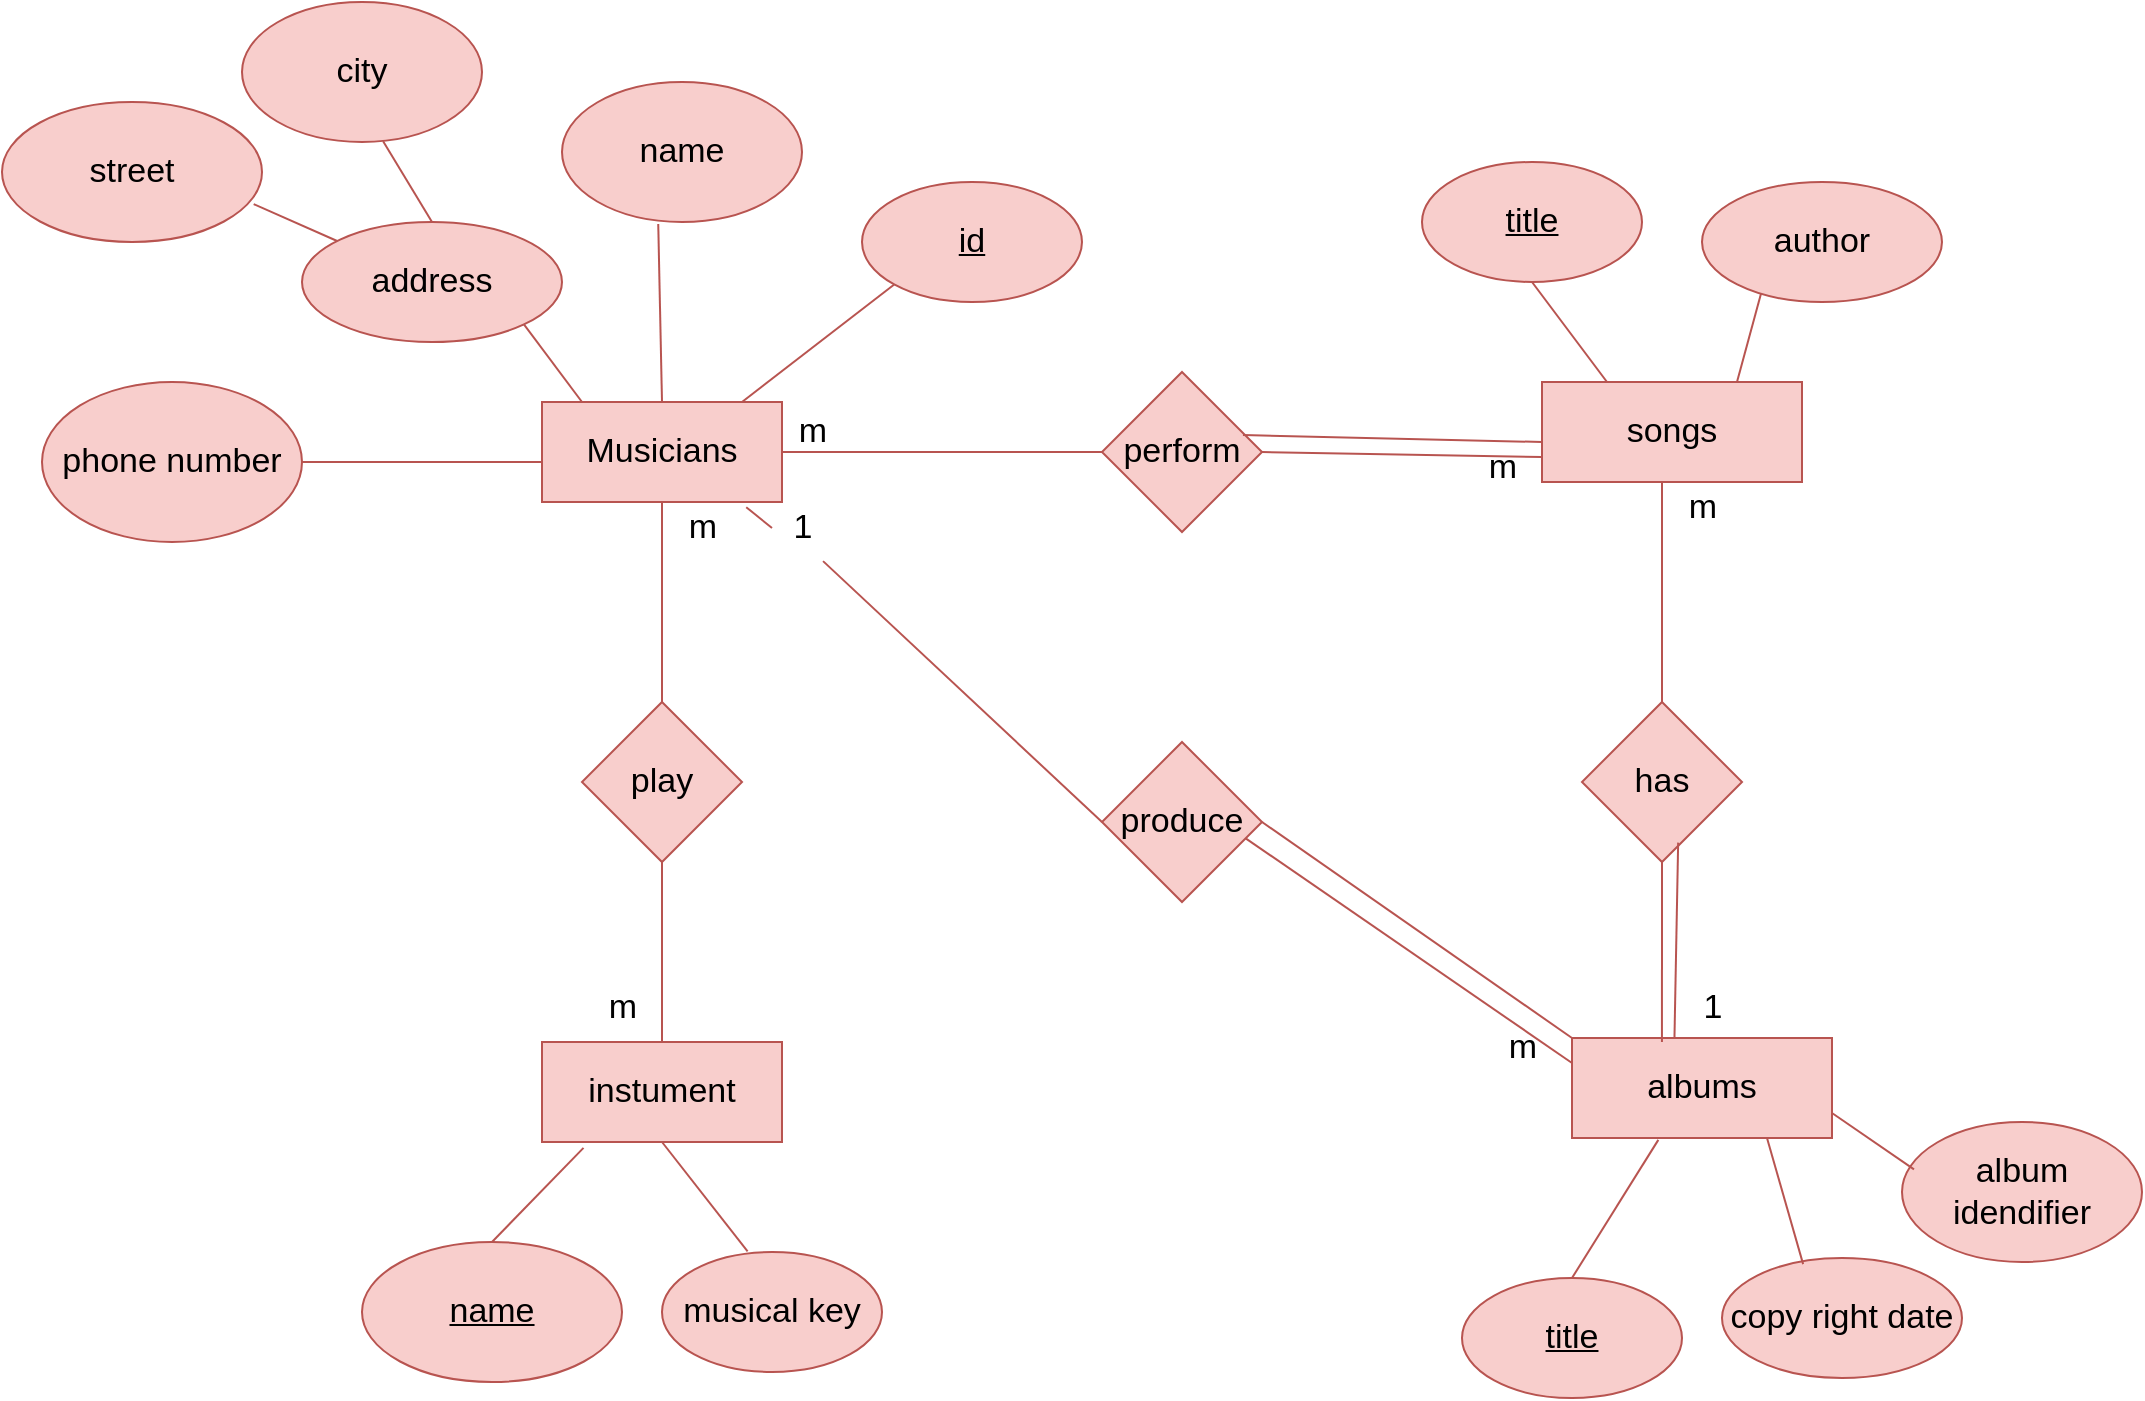 <mxfile version="21.6.6" type="github">
  <diagram name="Page-1" id="yMpTU5p-G9wKAhyfBIfd">
    <mxGraphModel dx="1642" dy="1534" grid="1" gridSize="10" guides="1" tooltips="1" connect="1" arrows="1" fold="1" page="1" pageScale="1" pageWidth="850" pageHeight="1100" math="0" shadow="0">
      <root>
        <mxCell id="0" />
        <mxCell id="1" parent="0" />
        <mxCell id="3lc1lyFvEJLZcT9KBqFn-1" value="Musicians" style="rounded=0;whiteSpace=wrap;html=1;fontSize=17;fillColor=#f8cecc;strokeColor=#b85450;" parent="1" vertex="1">
          <mxGeometry x="120" y="120" width="120" height="50" as="geometry" />
        </mxCell>
        <mxCell id="3lc1lyFvEJLZcT9KBqFn-2" value="&lt;u style=&quot;font-size: 17px;&quot;&gt;id&lt;/u&gt;" style="ellipse;whiteSpace=wrap;html=1;fontSize=17;fillColor=#f8cecc;strokeColor=#b85450;" parent="1" vertex="1">
          <mxGeometry x="280" y="10" width="110" height="60" as="geometry" />
        </mxCell>
        <mxCell id="3lc1lyFvEJLZcT9KBqFn-3" value="name" style="ellipse;whiteSpace=wrap;html=1;fontSize=17;fillColor=#f8cecc;strokeColor=#b85450;" parent="1" vertex="1">
          <mxGeometry x="130" y="-40" width="120" height="70" as="geometry" />
        </mxCell>
        <mxCell id="3lc1lyFvEJLZcT9KBqFn-4" value="address" style="ellipse;whiteSpace=wrap;html=1;fontSize=17;fillColor=#f8cecc;strokeColor=#b85450;" parent="1" vertex="1">
          <mxGeometry y="30" width="130" height="60" as="geometry" />
        </mxCell>
        <mxCell id="3lc1lyFvEJLZcT9KBqFn-5" value="city" style="ellipse;whiteSpace=wrap;html=1;fontSize=17;fillColor=#f8cecc;strokeColor=#b85450;" parent="1" vertex="1">
          <mxGeometry x="-30" y="-80" width="120" height="70" as="geometry" />
        </mxCell>
        <mxCell id="3lc1lyFvEJLZcT9KBqFn-6" value="street" style="ellipse;whiteSpace=wrap;html=1;fontSize=17;fillColor=#f8cecc;strokeColor=#b85450;" parent="1" vertex="1">
          <mxGeometry x="-150" y="-30" width="130" height="70" as="geometry" />
        </mxCell>
        <mxCell id="3lc1lyFvEJLZcT9KBqFn-7" value="" style="endArrow=none;html=1;rounded=0;entryX=0.401;entryY=1.015;entryDx=0;entryDy=0;entryPerimeter=0;fontSize=17;fillColor=#f8cecc;strokeColor=#b85450;" parent="1" target="3lc1lyFvEJLZcT9KBqFn-3" edge="1">
          <mxGeometry width="50" height="50" relative="1" as="geometry">
            <mxPoint x="180" y="120" as="sourcePoint" />
            <mxPoint x="230" y="70" as="targetPoint" />
          </mxGeometry>
        </mxCell>
        <mxCell id="3lc1lyFvEJLZcT9KBqFn-8" value="" style="endArrow=none;html=1;rounded=0;entryX=0;entryY=1;entryDx=0;entryDy=0;fontSize=17;fillColor=#f8cecc;strokeColor=#b85450;" parent="1" target="3lc1lyFvEJLZcT9KBqFn-2" edge="1">
          <mxGeometry width="50" height="50" relative="1" as="geometry">
            <mxPoint x="220" y="120" as="sourcePoint" />
            <mxPoint x="270" y="70" as="targetPoint" />
          </mxGeometry>
        </mxCell>
        <mxCell id="3lc1lyFvEJLZcT9KBqFn-9" value="phone number" style="ellipse;whiteSpace=wrap;html=1;fontSize=17;fillColor=#f8cecc;strokeColor=#b85450;" parent="1" vertex="1">
          <mxGeometry x="-130" y="110" width="130" height="80" as="geometry" />
        </mxCell>
        <mxCell id="3lc1lyFvEJLZcT9KBqFn-10" value="" style="endArrow=none;html=1;rounded=0;exitX=1;exitY=0.5;exitDx=0;exitDy=0;fontSize=17;fillColor=#f8cecc;strokeColor=#b85450;" parent="1" source="3lc1lyFvEJLZcT9KBqFn-9" edge="1">
          <mxGeometry width="50" height="50" relative="1" as="geometry">
            <mxPoint x="70" y="200" as="sourcePoint" />
            <mxPoint x="120" y="150" as="targetPoint" />
          </mxGeometry>
        </mxCell>
        <mxCell id="3lc1lyFvEJLZcT9KBqFn-11" value="" style="endArrow=none;html=1;rounded=0;exitX=1;exitY=1;exitDx=0;exitDy=0;fontSize=17;fillColor=#f8cecc;strokeColor=#b85450;" parent="1" source="3lc1lyFvEJLZcT9KBqFn-4" edge="1">
          <mxGeometry width="50" height="50" relative="1" as="geometry">
            <mxPoint x="90" y="170" as="sourcePoint" />
            <mxPoint x="140" y="120" as="targetPoint" />
          </mxGeometry>
        </mxCell>
        <mxCell id="3lc1lyFvEJLZcT9KBqFn-12" value="" style="endArrow=none;html=1;rounded=0;exitX=0.5;exitY=0;exitDx=0;exitDy=0;entryX=0.588;entryY=0.995;entryDx=0;entryDy=0;entryPerimeter=0;fontSize=17;fillColor=#f8cecc;strokeColor=#b85450;" parent="1" source="3lc1lyFvEJLZcT9KBqFn-4" target="3lc1lyFvEJLZcT9KBqFn-5" edge="1">
          <mxGeometry width="50" height="50" relative="1" as="geometry">
            <mxPoint y="50" as="sourcePoint" />
            <mxPoint x="50" as="targetPoint" />
          </mxGeometry>
        </mxCell>
        <mxCell id="3lc1lyFvEJLZcT9KBqFn-13" value="" style="endArrow=none;html=1;rounded=0;exitX=0.968;exitY=0.729;exitDx=0;exitDy=0;exitPerimeter=0;fontSize=17;fillColor=#f8cecc;strokeColor=#b85450;" parent="1" source="3lc1lyFvEJLZcT9KBqFn-6" target="3lc1lyFvEJLZcT9KBqFn-4" edge="1">
          <mxGeometry width="50" height="50" relative="1" as="geometry">
            <mxPoint x="-50" y="100" as="sourcePoint" />
            <mxPoint y="50" as="targetPoint" />
          </mxGeometry>
        </mxCell>
        <mxCell id="3lc1lyFvEJLZcT9KBqFn-14" value="instument" style="rounded=0;whiteSpace=wrap;html=1;fontSize=17;fillColor=#f8cecc;strokeColor=#b85450;" parent="1" vertex="1">
          <mxGeometry x="120" y="440" width="120" height="50" as="geometry" />
        </mxCell>
        <mxCell id="3lc1lyFvEJLZcT9KBqFn-15" value="name" style="ellipse;whiteSpace=wrap;html=1;fontStyle=4;fontSize=17;fillColor=#f8cecc;strokeColor=#b85450;" parent="1" vertex="1">
          <mxGeometry x="30" y="540" width="130" height="70" as="geometry" />
        </mxCell>
        <mxCell id="3lc1lyFvEJLZcT9KBqFn-16" value="musical key" style="ellipse;whiteSpace=wrap;html=1;fontSize=17;fillColor=#f8cecc;strokeColor=#b85450;" parent="1" vertex="1">
          <mxGeometry x="180" y="545" width="110" height="60" as="geometry" />
        </mxCell>
        <mxCell id="3lc1lyFvEJLZcT9KBqFn-17" value="" style="endArrow=none;html=1;rounded=0;exitX=0.5;exitY=0;exitDx=0;exitDy=0;entryX=0.173;entryY=1.059;entryDx=0;entryDy=0;entryPerimeter=0;fontSize=17;fillColor=#f8cecc;strokeColor=#b85450;" parent="1" source="3lc1lyFvEJLZcT9KBqFn-15" target="3lc1lyFvEJLZcT9KBqFn-14" edge="1">
          <mxGeometry width="50" height="50" relative="1" as="geometry">
            <mxPoint x="80" y="500" as="sourcePoint" />
            <mxPoint x="130" y="450" as="targetPoint" />
          </mxGeometry>
        </mxCell>
        <mxCell id="3lc1lyFvEJLZcT9KBqFn-18" value="" style="endArrow=none;html=1;rounded=0;exitX=0.389;exitY=-0.005;exitDx=0;exitDy=0;exitPerimeter=0;entryX=0.5;entryY=1;entryDx=0;entryDy=0;fontSize=17;fillColor=#f8cecc;strokeColor=#b85450;" parent="1" source="3lc1lyFvEJLZcT9KBqFn-16" target="3lc1lyFvEJLZcT9KBqFn-14" edge="1">
          <mxGeometry width="50" height="50" relative="1" as="geometry">
            <mxPoint x="140" y="500" as="sourcePoint" />
            <mxPoint x="190" y="450" as="targetPoint" />
          </mxGeometry>
        </mxCell>
        <mxCell id="3lc1lyFvEJLZcT9KBqFn-19" value="albums" style="rounded=0;whiteSpace=wrap;html=1;fontSize=17;fillColor=#f8cecc;strokeColor=#b85450;" parent="1" vertex="1">
          <mxGeometry x="635" y="438" width="130" height="50" as="geometry" />
        </mxCell>
        <mxCell id="3lc1lyFvEJLZcT9KBqFn-20" value="&lt;u style=&quot;font-size: 17px;&quot;&gt;title&lt;/u&gt;" style="ellipse;whiteSpace=wrap;html=1;fontSize=17;fillColor=#f8cecc;strokeColor=#b85450;" parent="1" vertex="1">
          <mxGeometry x="580" y="558" width="110" height="60" as="geometry" />
        </mxCell>
        <mxCell id="3lc1lyFvEJLZcT9KBqFn-21" value="copy right date" style="ellipse;whiteSpace=wrap;html=1;fontSize=17;fillColor=#f8cecc;strokeColor=#b85450;" parent="1" vertex="1">
          <mxGeometry x="710" y="548" width="120" height="60" as="geometry" />
        </mxCell>
        <mxCell id="3lc1lyFvEJLZcT9KBqFn-22" value="album idendifier" style="ellipse;whiteSpace=wrap;html=1;fontSize=17;fillColor=#f8cecc;strokeColor=#b85450;" parent="1" vertex="1">
          <mxGeometry x="800" y="480" width="120" height="70" as="geometry" />
        </mxCell>
        <mxCell id="3lc1lyFvEJLZcT9KBqFn-23" value="" style="endArrow=none;html=1;rounded=0;exitX=0.5;exitY=0;exitDx=0;exitDy=0;entryX=0.332;entryY=1.019;entryDx=0;entryDy=0;entryPerimeter=0;fontSize=17;fillColor=#f8cecc;strokeColor=#b85450;" parent="1" source="3lc1lyFvEJLZcT9KBqFn-20" target="3lc1lyFvEJLZcT9KBqFn-19" edge="1">
          <mxGeometry width="50" height="50" relative="1" as="geometry">
            <mxPoint x="590" y="528" as="sourcePoint" />
            <mxPoint x="640" y="478" as="targetPoint" />
          </mxGeometry>
        </mxCell>
        <mxCell id="3lc1lyFvEJLZcT9KBqFn-24" value="" style="endArrow=none;html=1;rounded=0;exitX=0.338;exitY=0.051;exitDx=0;exitDy=0;exitPerimeter=0;entryX=0.75;entryY=1;entryDx=0;entryDy=0;fontSize=17;fillColor=#f8cecc;strokeColor=#b85450;" parent="1" source="3lc1lyFvEJLZcT9KBqFn-21" target="3lc1lyFvEJLZcT9KBqFn-19" edge="1">
          <mxGeometry width="50" height="50" relative="1" as="geometry">
            <mxPoint x="650" y="528" as="sourcePoint" />
            <mxPoint x="700" y="478" as="targetPoint" />
          </mxGeometry>
        </mxCell>
        <mxCell id="3lc1lyFvEJLZcT9KBqFn-25" value="" style="endArrow=none;html=1;rounded=0;exitX=0.05;exitY=0.338;exitDx=0;exitDy=0;exitPerimeter=0;entryX=1;entryY=0.75;entryDx=0;entryDy=0;fontSize=17;fillColor=#f8cecc;strokeColor=#b85450;" parent="1" source="3lc1lyFvEJLZcT9KBqFn-22" target="3lc1lyFvEJLZcT9KBqFn-19" edge="1">
          <mxGeometry width="50" height="50" relative="1" as="geometry">
            <mxPoint x="670" y="508" as="sourcePoint" />
            <mxPoint x="720" y="458" as="targetPoint" />
          </mxGeometry>
        </mxCell>
        <mxCell id="3lc1lyFvEJLZcT9KBqFn-28" value="songs" style="rounded=0;whiteSpace=wrap;html=1;fontSize=17;fillColor=#f8cecc;strokeColor=#b85450;" parent="1" vertex="1">
          <mxGeometry x="620" y="110" width="130" height="50" as="geometry" />
        </mxCell>
        <mxCell id="3lc1lyFvEJLZcT9KBqFn-29" value="&lt;u style=&quot;font-size: 17px;&quot;&gt;title&lt;/u&gt;" style="ellipse;whiteSpace=wrap;html=1;fontSize=17;fillColor=#f8cecc;strokeColor=#b85450;" parent="1" vertex="1">
          <mxGeometry x="560" width="110" height="60" as="geometry" />
        </mxCell>
        <mxCell id="3lc1lyFvEJLZcT9KBqFn-30" value="author" style="ellipse;whiteSpace=wrap;html=1;fontSize=17;fillColor=#f8cecc;strokeColor=#b85450;" parent="1" vertex="1">
          <mxGeometry x="700" y="10" width="120" height="60" as="geometry" />
        </mxCell>
        <mxCell id="3lc1lyFvEJLZcT9KBqFn-32" value="" style="endArrow=none;html=1;rounded=0;exitX=0.5;exitY=1;exitDx=0;exitDy=0;entryX=0.25;entryY=0;entryDx=0;entryDy=0;fontSize=17;fillColor=#f8cecc;strokeColor=#b85450;" parent="1" source="3lc1lyFvEJLZcT9KBqFn-29" target="3lc1lyFvEJLZcT9KBqFn-28" edge="1">
          <mxGeometry width="50" height="50" relative="1" as="geometry">
            <mxPoint x="610" y="200" as="sourcePoint" />
            <mxPoint x="660" y="150" as="targetPoint" />
          </mxGeometry>
        </mxCell>
        <mxCell id="3lc1lyFvEJLZcT9KBqFn-33" value="" style="endArrow=none;html=1;rounded=0;exitX=0.246;exitY=0.93;exitDx=0;exitDy=0;exitPerimeter=0;entryX=0.75;entryY=0;entryDx=0;entryDy=0;fontSize=17;fillColor=#f8cecc;strokeColor=#b85450;" parent="1" source="3lc1lyFvEJLZcT9KBqFn-30" target="3lc1lyFvEJLZcT9KBqFn-28" edge="1">
          <mxGeometry width="50" height="50" relative="1" as="geometry">
            <mxPoint x="670" y="200" as="sourcePoint" />
            <mxPoint x="720" y="150" as="targetPoint" />
          </mxGeometry>
        </mxCell>
        <mxCell id="3lc1lyFvEJLZcT9KBqFn-35" value="play" style="rhombus;whiteSpace=wrap;html=1;fontSize=17;fillColor=#f8cecc;strokeColor=#b85450;" parent="1" vertex="1">
          <mxGeometry x="140" y="270" width="80" height="80" as="geometry" />
        </mxCell>
        <mxCell id="3lc1lyFvEJLZcT9KBqFn-36" value="" style="endArrow=none;html=1;rounded=0;exitX=0.5;exitY=0;exitDx=0;exitDy=0;entryX=0.5;entryY=1;entryDx=0;entryDy=0;fontSize=17;fillColor=#f8cecc;strokeColor=#b85450;" parent="1" source="3lc1lyFvEJLZcT9KBqFn-35" target="3lc1lyFvEJLZcT9KBqFn-1" edge="1">
          <mxGeometry width="50" height="50" relative="1" as="geometry">
            <mxPoint x="120" y="220" as="sourcePoint" />
            <mxPoint x="170" y="170" as="targetPoint" />
          </mxGeometry>
        </mxCell>
        <mxCell id="3lc1lyFvEJLZcT9KBqFn-37" value="" style="endArrow=none;html=1;rounded=0;exitX=0.5;exitY=0;exitDx=0;exitDy=0;entryX=0.5;entryY=1;entryDx=0;entryDy=0;fontSize=17;fillColor=#f8cecc;strokeColor=#b85450;" parent="1" source="3lc1lyFvEJLZcT9KBqFn-14" target="3lc1lyFvEJLZcT9KBqFn-35" edge="1">
          <mxGeometry width="50" height="50" relative="1" as="geometry">
            <mxPoint x="130" y="400" as="sourcePoint" />
            <mxPoint x="180" y="350" as="targetPoint" />
          </mxGeometry>
        </mxCell>
        <mxCell id="3lc1lyFvEJLZcT9KBqFn-38" value="m" style="text;html=1;align=center;verticalAlign=middle;resizable=0;points=[];autosize=1;fontSize=17;" parent="1" vertex="1">
          <mxGeometry x="140" y="408" width="40" height="30" as="geometry" />
        </mxCell>
        <mxCell id="3lc1lyFvEJLZcT9KBqFn-39" value="m" style="text;html=1;align=center;verticalAlign=middle;resizable=0;points=[];autosize=1;fontSize=17;" parent="1" vertex="1">
          <mxGeometry x="180" y="168" width="40" height="30" as="geometry" />
        </mxCell>
        <mxCell id="3lc1lyFvEJLZcT9KBqFn-41" value="has" style="rhombus;whiteSpace=wrap;html=1;fontSize=17;fillColor=#f8cecc;strokeColor=#b85450;" parent="1" vertex="1">
          <mxGeometry x="640" y="270" width="80" height="80" as="geometry" />
        </mxCell>
        <mxCell id="3lc1lyFvEJLZcT9KBqFn-42" value="" style="endArrow=none;html=1;rounded=0;entryX=0.5;entryY=1;entryDx=0;entryDy=0;fontSize=17;fillColor=#f8cecc;strokeColor=#b85450;exitX=0.346;exitY=0.04;exitDx=0;exitDy=0;exitPerimeter=0;" parent="1" target="3lc1lyFvEJLZcT9KBqFn-41" edge="1" source="3lc1lyFvEJLZcT9KBqFn-19">
          <mxGeometry width="50" height="50" relative="1" as="geometry">
            <mxPoint x="695" y="440" as="sourcePoint" />
            <mxPoint x="690" y="350" as="targetPoint" />
          </mxGeometry>
        </mxCell>
        <mxCell id="3lc1lyFvEJLZcT9KBqFn-45" value="m" style="text;html=1;align=center;verticalAlign=middle;resizable=0;points=[];autosize=1;fontSize=17;" parent="1" vertex="1">
          <mxGeometry x="680" y="158" width="40" height="30" as="geometry" />
        </mxCell>
        <mxCell id="3lc1lyFvEJLZcT9KBqFn-46" value="" style="endArrow=none;html=1;rounded=0;fontSize=17;fillColor=#f8cecc;strokeColor=#b85450;exitX=0.394;exitY=0.009;exitDx=0;exitDy=0;exitPerimeter=0;entryX=0.601;entryY=0.879;entryDx=0;entryDy=0;entryPerimeter=0;" parent="1" edge="1" target="3lc1lyFvEJLZcT9KBqFn-41" source="3lc1lyFvEJLZcT9KBqFn-19">
          <mxGeometry width="50" height="50" relative="1" as="geometry">
            <mxPoint x="700" y="440" as="sourcePoint" />
            <mxPoint x="686" y="350" as="targetPoint" />
          </mxGeometry>
        </mxCell>
        <mxCell id="3lc1lyFvEJLZcT9KBqFn-47" value="" style="endArrow=none;html=1;rounded=0;exitX=0.5;exitY=0;exitDx=0;exitDy=0;fontSize=17;fillColor=#f8cecc;strokeColor=#b85450;" parent="1" source="3lc1lyFvEJLZcT9KBqFn-41" edge="1">
          <mxGeometry width="50" height="50" relative="1" as="geometry">
            <mxPoint x="630" y="210" as="sourcePoint" />
            <mxPoint x="680" y="160" as="targetPoint" />
          </mxGeometry>
        </mxCell>
        <mxCell id="3lc1lyFvEJLZcT9KBqFn-48" value="1" style="text;html=1;align=center;verticalAlign=middle;resizable=0;points=[];autosize=1;fontSize=17;" parent="1" vertex="1">
          <mxGeometry x="690" y="408" width="30" height="30" as="geometry" />
        </mxCell>
        <mxCell id="3lc1lyFvEJLZcT9KBqFn-50" value="perform" style="rhombus;whiteSpace=wrap;html=1;fontSize=17;fillColor=#f8cecc;strokeColor=#b85450;" parent="1" vertex="1">
          <mxGeometry x="400" y="105" width="80" height="80" as="geometry" />
        </mxCell>
        <mxCell id="3lc1lyFvEJLZcT9KBqFn-51" value="" style="endArrow=none;html=1;rounded=0;entryX=0;entryY=0.5;entryDx=0;entryDy=0;exitX=1;exitY=0.5;exitDx=0;exitDy=0;fontSize=17;fillColor=#f8cecc;strokeColor=#b85450;" parent="1" source="3lc1lyFvEJLZcT9KBqFn-1" target="3lc1lyFvEJLZcT9KBqFn-50" edge="1">
          <mxGeometry width="50" height="50" relative="1" as="geometry">
            <mxPoint x="240" y="160" as="sourcePoint" />
            <mxPoint x="290" y="110" as="targetPoint" />
          </mxGeometry>
        </mxCell>
        <mxCell id="3lc1lyFvEJLZcT9KBqFn-52" value="" style="endArrow=none;html=1;rounded=0;entryX=0;entryY=0.75;entryDx=0;entryDy=0;exitX=1;exitY=0.5;exitDx=0;exitDy=0;fontSize=17;fillColor=#f8cecc;strokeColor=#b85450;" parent="1" source="3lc1lyFvEJLZcT9KBqFn-50" target="3lc1lyFvEJLZcT9KBqFn-28" edge="1">
          <mxGeometry width="50" height="50" relative="1" as="geometry">
            <mxPoint x="550" y="210" as="sourcePoint" />
            <mxPoint x="600" y="160" as="targetPoint" />
          </mxGeometry>
        </mxCell>
        <mxCell id="3lc1lyFvEJLZcT9KBqFn-53" value="m" style="text;html=1;align=center;verticalAlign=middle;resizable=0;points=[];autosize=1;fontSize=17;" parent="1" vertex="1">
          <mxGeometry x="235" y="120" width="40" height="30" as="geometry" />
        </mxCell>
        <mxCell id="3lc1lyFvEJLZcT9KBqFn-54" value="m" style="text;html=1;align=center;verticalAlign=middle;resizable=0;points=[];autosize=1;fontSize=17;" parent="1" vertex="1">
          <mxGeometry x="580" y="138" width="40" height="30" as="geometry" />
        </mxCell>
        <mxCell id="3lc1lyFvEJLZcT9KBqFn-55" value="produce" style="rhombus;whiteSpace=wrap;html=1;fontSize=17;fillColor=#f8cecc;strokeColor=#b85450;" parent="1" vertex="1">
          <mxGeometry x="400" y="290" width="80" height="80" as="geometry" />
        </mxCell>
        <mxCell id="3lc1lyFvEJLZcT9KBqFn-56" value="" style="endArrow=none;html=1;rounded=0;exitX=0.851;exitY=1.052;exitDx=0;exitDy=0;exitPerimeter=0;entryX=0;entryY=0.5;entryDx=0;entryDy=0;fontSize=17;fillColor=#f8cecc;strokeColor=#b85450;" parent="1" source="3lc1lyFvEJLZcT9KBqFn-60" target="3lc1lyFvEJLZcT9KBqFn-55" edge="1">
          <mxGeometry width="50" height="50" relative="1" as="geometry">
            <mxPoint x="350" y="380" as="sourcePoint" />
            <mxPoint x="400" y="330" as="targetPoint" />
          </mxGeometry>
        </mxCell>
        <mxCell id="3lc1lyFvEJLZcT9KBqFn-57" value="" style="endArrow=none;html=1;rounded=0;entryX=0;entryY=0;entryDx=0;entryDy=0;exitX=1;exitY=0.5;exitDx=0;exitDy=0;fontSize=17;fillColor=#f8cecc;strokeColor=#b85450;" parent="1" source="3lc1lyFvEJLZcT9KBqFn-55" target="3lc1lyFvEJLZcT9KBqFn-19" edge="1">
          <mxGeometry width="50" height="50" relative="1" as="geometry">
            <mxPoint x="480" y="340" as="sourcePoint" />
            <mxPoint x="530" y="290" as="targetPoint" />
          </mxGeometry>
        </mxCell>
        <mxCell id="3lc1lyFvEJLZcT9KBqFn-61" value="m" style="text;html=1;align=center;verticalAlign=middle;resizable=0;points=[];autosize=1;fontSize=17;" parent="1" vertex="1">
          <mxGeometry x="590" y="428" width="40" height="30" as="geometry" />
        </mxCell>
        <mxCell id="3lc1lyFvEJLZcT9KBqFn-62" value="" style="endArrow=none;html=1;rounded=0;entryX=0;entryY=0.25;entryDx=0;entryDy=0;exitX=0.898;exitY=0.602;exitDx=0;exitDy=0;exitPerimeter=0;fontSize=17;fillColor=#f8cecc;strokeColor=#b85450;" parent="1" source="3lc1lyFvEJLZcT9KBqFn-55" target="3lc1lyFvEJLZcT9KBqFn-19" edge="1">
          <mxGeometry width="50" height="50" relative="1" as="geometry">
            <mxPoint x="560" y="320" as="sourcePoint" />
            <mxPoint x="610" y="270" as="targetPoint" />
          </mxGeometry>
        </mxCell>
        <mxCell id="3lc1lyFvEJLZcT9KBqFn-63" value="" style="endArrow=none;html=1;rounded=0;exitX=0.851;exitY=1.052;exitDx=0;exitDy=0;exitPerimeter=0;entryX=0;entryY=0.5;entryDx=0;entryDy=0;fontSize=17;fillColor=#f8cecc;strokeColor=#b85450;" parent="1" source="3lc1lyFvEJLZcT9KBqFn-1" target="3lc1lyFvEJLZcT9KBqFn-60" edge="1">
          <mxGeometry width="50" height="50" relative="1" as="geometry">
            <mxPoint x="222" y="173" as="sourcePoint" />
            <mxPoint x="400" y="330" as="targetPoint" />
          </mxGeometry>
        </mxCell>
        <mxCell id="3lc1lyFvEJLZcT9KBqFn-60" value="1" style="text;html=1;align=center;verticalAlign=middle;resizable=0;points=[];autosize=1;fontSize=17;" parent="1" vertex="1">
          <mxGeometry x="235" y="168" width="30" height="30" as="geometry" />
        </mxCell>
        <mxCell id="3lc1lyFvEJLZcT9KBqFn-64" value="" style="endArrow=none;html=1;rounded=0;exitX=0.881;exitY=0.394;exitDx=0;exitDy=0;exitPerimeter=0;fontSize=17;fillColor=#f8cecc;strokeColor=#b85450;" parent="1" source="3lc1lyFvEJLZcT9KBqFn-50" edge="1">
          <mxGeometry width="50" height="50" relative="1" as="geometry">
            <mxPoint x="520" y="170" as="sourcePoint" />
            <mxPoint x="620" y="140" as="targetPoint" />
          </mxGeometry>
        </mxCell>
      </root>
    </mxGraphModel>
  </diagram>
</mxfile>
